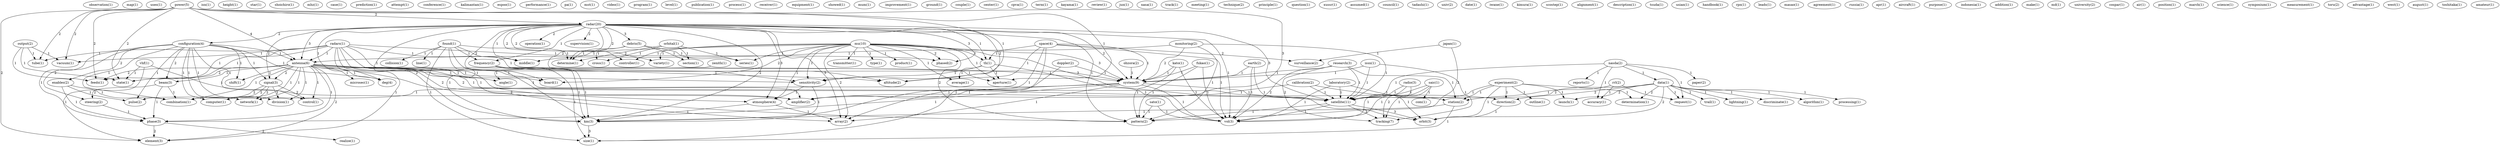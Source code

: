 digraph G {
  observation [ label="observation(1)" ];
  map [ label="map(1)" ];
  uses [ label="uses(1)" ];
  output [ label="output(2)" ];
  tube [ label="tube(1)" ];
  feeds [ label="feeds(1)" ];
  vacuum [ label="vacuum(1)" ];
  state [ label="state(1)" ];
  isn [ label="isn(1)" ];
  power [ label="power(5)" ];
  radar [ label="radar(20)" ];
  antenna [ label="antenna(6)" ];
  sensitivity [ label="sensitivity(2)" ];
  aperture [ label="aperture(1)" ];
  amplifier [ label="amplifier(2)" ];
  element [ label="element(3)" ];
  height [ label="height(1)" ];
  orbital [ label="orbital(1)" ];
  cross [ label="cross(1)" ];
  section [ label="section(1)" ];
  series [ label="series(1)" ];
  determine [ label="determine(1)" ];
  zenith [ label="zenith(1)" ];
  angle [ label="angle(1)" ];
  star [ label="star(1)" ];
  operation [ label="operation(1)" ];
  debris [ label="debris(5)" ];
  frequency [ label="frequency(2)" ];
  supervision [ label="supervision(1)" ];
  configuration [ label="configuration(4)" ];
  km [ label="km(1)" ];
  deg [ label="deg(4)" ];
  signal [ label="signal(3)" ];
  phased [ label="phased(2)" ];
  board [ label="board(1)" ];
  altitude [ label="altitude(2)" ];
  th [ label="th(1)" ];
  variety [ label="variety(1)" ];
  system [ label="system(9)" ];
  satellite [ label="satellite(11)" ];
  vol [ label="vol(3)" ];
  atmosphere [ label="atmosphere(4)" ];
  array [ label="array(2)" ];
  middle [ label="middle(1)" ];
  km [ label="km(3)" ];
  controller [ label="controller(1)" ];
  pattern [ label="pattern(2)" ];
  shoichiro [ label="shoichiro(1)" ];
  mhz [ label="mhz(1)" ];
  case [ label="case(1)" ];
  prediction [ label="prediction(1)" ];
  nasda [ label="nasda(2)" ];
  data [ label="data(1)" ];
  reports [ label="reports(1)" ];
  request [ label="request(1)" ];
  accuracy [ label="accuracy(1)" ];
  paper [ label="paper(2)" ];
  found [ label="found(1)" ];
  collision [ label="collision(1)" ];
  size [ label="size(1)" ];
  line [ label="line(1)" ];
  attempt [ label="attempt(1)" ];
  conference [ label="conference(1)" ];
  discriminate [ label="discriminate(1)" ];
  algorithm [ label="algorithm(1)" ];
  determination [ label="determination(1)" ];
  processing [ label="processing(1)" ];
  launch [ label="launch(1)" ];
  direction [ label="direction(2)" ];
  trail [ label="trail(1)" ];
  lightning [ label="lightning(1)" ];
  orbit [ label="orbit(3)" ];
  saic [ label="saic(1)" ];
  com [ label="com(1)" ];
  tracking [ label="tracking(7)" ];
  kalimantan [ label="kalimantan(1)" ];
  espoo [ label="espoo(1)" ];
  performance [ label="performance(1)" ];
  pa [ label="pa(1)" ];
  mst [ label="mst(1)" ];
  video [ label="video(1)" ];
  program [ label="program(1)" ];
  level [ label="level(1)" ];
  publication [ label="publication(1)" ];
  computer [ label="computer(1)" ];
  division [ label="division(1)" ];
  network [ label="network(1)" ];
  control [ label="control(1)" ];
  shift [ label="shift(1)" ];
  beam [ label="beam(3)" ];
  enables [ label="enables(2)" ];
  combination [ label="combination(1)" ];
  steering [ label="steering(2)" ];
  pulse [ label="pulse(2)" ];
  phase [ label="phase(3)" ];
  process [ label="process(1)" ];
  receiver [ label="receiver(1)" ];
  radars [ label="radars(1)" ];
  equipment [ label="equipment(1)" ];
  showed [ label="showed(1)" ];
  mum [ label="mum(1)" ];
  monitoring [ label="monitoring(2)" ];
  microsec [ label="microsec(1)" ];
  improvement [ label="improvement(1)" ];
  ground [ label="ground(1)" ];
  couple [ label="couple(1)" ];
  center [ label="center(1)" ];
  experiment [ label="experiment(2)" ];
  outline [ label="outline(1)" ];
  station [ label="station(2)" ];
  cpva [ label="cpva(1)" ];
  term [ label="term(1)" ];
  kayama [ label="kayama(1)" ];
  review [ label="review(1)" ];
  jun [ label="jun(1)" ];
  ohzora [ label="ohzora(2)" ];
  mu [ label="mu(10)" ];
  transmitter [ label="transmitter(1)" ];
  type [ label="type(1)" ];
  average [ label="average(1)" ];
  product [ label="product(1)" ];
  nasa [ label="nasa(1)" ];
  space [ label="space(4)" ];
  surveillance [ label="surveillance(2)" ];
  track [ label="track(1)" ];
  meeting [ label="meeting(1)" ];
  technique [ label="technique(2)" ];
  rrl [ label="rrl(2)" ];
  principle [ label="principle(1)" ];
  question [ label="question(1)" ];
  xussr [ label="xussr(1)" ];
  assumed [ label="assumed(1)" ];
  laboratory [ label="laboratory(2)" ];
  council [ label="council(1)" ];
  calibration [ label="calibration(2)" ];
  tadashi [ label="tadashi(1)" ];
  univ [ label="univ(2)" ];
  date [ label="date(1)" ];
  earth [ label="earth(2)" ];
  issn [ label="issn(1)" ];
  iwane [ label="iwane(1)" ];
  kimura [ label="kimura(1)" ];
  research [ label="research(3)" ];
  scostep [ label="scostep(1)" ];
  kato [ label="kato(1)" ];
  alignment [ label="alignment(1)" ];
  description [ label="description(1)" ];
  tsuda [ label="tsuda(1)" ];
  fukao [ label="fukao(1)" ];
  usian [ label="usian(1)" ];
  handbook [ label="handbook(1)" ];
  rpn [ label="rpn(1)" ];
  leads [ label="leads(1)" ];
  masao [ label="masao(1)" ];
  agreement [ label="agreement(1)" ];
  doppler [ label="doppler(2)" ];
  radio [ label="radio(3)" ];
  vhf [ label="vhf(1)" ];
  russia [ label="russia(1)" ];
  apr [ label="apr(1)" ];
  sato [ label="sato(1)" ];
  aircraft [ label="aircraft(1)" ];
  purpose [ label="purpose(1)" ];
  indonesia [ label="indonesia(1)" ];
  addition [ label="addition(1)" ];
  realize [ label="realize(1)" ];
  make [ label="make(1)" ];
  md [ label="md(1)" ];
  university [ label="university(2)" ];
  cospar [ label="cospar(1)" ];
  air [ label="air(1)" ];
  position [ label="position(1)" ];
  march [ label="march(1)" ];
  science [ label="science(1)" ];
  symposium [ label="symposium(1)" ];
  measurement [ label="measurement(1)" ];
  toru [ label="toru(2)" ];
  advantage [ label="advantage(1)" ];
  west [ label="west(1)" ];
  japan [ label="japan(5)" ];
  august [ label="august(1)" ];
  toshitaka [ label="toshitaka(1)" ];
  amateur [ label="amateur(1)" ];
  japan [ label="japan(1)" ];
  output -> tube [ label="1" ];
  output -> feeds [ label="1" ];
  output -> vacuum [ label="1" ];
  output -> state [ label="1" ];
  power -> radar [ label="2" ];
  power -> tube [ label="2" ];
  power -> antenna [ label="4" ];
  power -> feeds [ label="2" ];
  power -> vacuum [ label="2" ];
  power -> sensitivity [ label="1" ];
  power -> aperture [ label="1" ];
  power -> state [ label="2" ];
  power -> amplifier [ label="3" ];
  power -> element [ label="2" ];
  orbital -> cross [ label="1" ];
  orbital -> section [ label="1" ];
  orbital -> series [ label="1" ];
  orbital -> determine [ label="2" ];
  zenith -> angle [ label="1" ];
  radar -> operation [ label="2" ];
  radar -> debris [ label="3" ];
  radar -> frequency [ label="1" ];
  radar -> supervision [ label="2" ];
  radar -> configuration [ label="2" ];
  radar -> km [ label="2" ];
  radar -> antenna [ label="3" ];
  radar -> deg [ label="1" ];
  radar -> signal [ label="2" ];
  radar -> phased [ label="3" ];
  radar -> board [ label="2" ];
  radar -> altitude [ label="2" ];
  radar -> th [ label="1" ];
  radar -> variety [ label="2" ];
  radar -> system [ label="2" ];
  radar -> sensitivity [ label="2" ];
  radar -> satellite [ label="3" ];
  radar -> vol [ label="1" ];
  radar -> atmosphere [ label="3" ];
  radar -> determine [ label="2" ];
  radar -> array [ label="3" ];
  radar -> middle [ label="1" ];
  radar -> km [ label="2" ];
  radar -> controller [ label="2" ];
  radar -> pattern [ label="1" ];
  debris -> cross [ label="1" ];
  debris -> section [ label="1" ];
  debris -> series [ label="1" ];
  debris -> determine [ label="1" ];
  nasda -> data [ label="1" ];
  nasda -> satellite [ label="1" ];
  nasda -> reports [ label="1" ];
  nasda -> request [ label="1" ];
  nasda -> accuracy [ label="1" ];
  nasda -> paper [ label="1" ];
  found -> frequency [ label="1" ];
  found -> km [ label="1" ];
  found -> collision [ label="1" ];
  found -> altitude [ label="1" ];
  found -> size [ label="1" ];
  found -> line [ label="1" ];
  found -> determine [ label="1" ];
  found -> km [ label="1" ];
  frequency -> km [ label="1" ];
  frequency -> altitude [ label="1" ];
  frequency -> size [ label="1" ];
  frequency -> km [ label="1" ];
  data -> discriminate [ label="1" ];
  data -> algorithm [ label="1" ];
  data -> determination [ label="2" ];
  data -> processing [ label="1" ];
  data -> launch [ label="2" ];
  data -> direction [ label="2" ];
  data -> trail [ label="1" ];
  data -> satellite [ label="2" ];
  data -> lightning [ label="1" ];
  data -> request [ label="1" ];
  data -> orbit [ label="2" ];
  saic -> com [ label="1" ];
  saic -> satellite [ label="1" ];
  saic -> vol [ label="1" ];
  saic -> tracking [ label="1" ];
  configuration -> antenna [ label="1" ];
  configuration -> deg [ label="1" ];
  configuration -> signal [ label="1" ];
  configuration -> computer [ label="1" ];
  configuration -> division [ label="1" ];
  configuration -> network [ label="1" ];
  configuration -> control [ label="1" ];
  configuration -> shift [ label="1" ];
  configuration -> beam [ label="2" ];
  configuration -> enables [ label="2" ];
  configuration -> combination [ label="1" ];
  configuration -> steering [ label="2" ];
  configuration -> pulse [ label="1" ];
  configuration -> phase [ label="1" ];
  km -> size [ label="3" ];
  radars -> tube [ label="1" ];
  radars -> antenna [ label="1" ];
  radars -> feeds [ label="1" ];
  radars -> phased [ label="1" ];
  radars -> vacuum [ label="1" ];
  radars -> system [ label="1" ];
  radars -> state [ label="1" ];
  radars -> amplifier [ label="1" ];
  radars -> atmosphere [ label="1" ];
  radars -> array [ label="1" ];
  radars -> middle [ label="1" ];
  radars -> element [ label="1" ];
  monitoring -> antenna [ label="1" ];
  monitoring -> system [ label="2" ];
  monitoring -> satellite [ label="1" ];
  monitoring -> pattern [ label="1" ];
  antenna -> deg [ label="1" ];
  antenna -> signal [ label="2" ];
  antenna -> angle [ label="1" ];
  antenna -> feeds [ label="2" ];
  antenna -> computer [ label="1" ];
  antenna -> board [ label="1" ];
  antenna -> division [ label="1" ];
  antenna -> network [ label="1" ];
  antenna -> control [ label="1" ];
  antenna -> shift [ label="1" ];
  antenna -> microsec [ label="1" ];
  antenna -> direction [ label="1" ];
  antenna -> beam [ label="1" ];
  antenna -> combination [ label="1" ];
  antenna -> system [ label="1" ];
  antenna -> sensitivity [ label="1" ];
  antenna -> aperture [ label="1" ];
  antenna -> state [ label="2" ];
  antenna -> satellite [ label="2" ];
  antenna -> amplifier [ label="2" ];
  antenna -> phase [ label="1" ];
  antenna -> element [ label="2" ];
  antenna -> pattern [ label="2" ];
  experiment -> outline [ label="1" ];
  experiment -> determination [ label="1" ];
  experiment -> launch [ label="1" ];
  experiment -> direction [ label="1" ];
  experiment -> station [ label="1" ];
  experiment -> satellite [ label="1" ];
  experiment -> orbit [ label="1" ];
  signal -> computer [ label="2" ];
  signal -> division [ label="2" ];
  signal -> network [ label="2" ];
  signal -> control [ label="2" ];
  signal -> combination [ label="2" ];
  ohzora -> system [ label="1" ];
  mu -> phased [ label="2" ];
  mu -> board [ label="2" ];
  mu -> transmitter [ label="1" ];
  mu -> type [ label="1" ];
  mu -> th [ label="1" ];
  mu -> average [ label="1" ];
  mu -> variety [ label="1" ];
  mu -> series [ label="1" ];
  mu -> system [ label="3" ];
  mu -> sensitivity [ label="1" ];
  mu -> aperture [ label="1" ];
  mu -> satellite [ label="3" ];
  mu -> atmosphere [ label="1" ];
  mu -> product [ label="1" ];
  mu -> array [ label="2" ];
  mu -> middle [ label="1" ];
  mu -> controller [ label="1" ];
  mu -> pattern [ label="2" ];
  space -> altitude [ label="1" ];
  space -> th [ label="1" ];
  space -> system [ label="1" ];
  space -> vol [ label="1" ];
  space -> size [ label="1" ];
  space -> km [ label="1" ];
  space -> surveillance [ label="2" ];
  rrl -> station [ label="1" ];
  rrl -> request [ label="1" ];
  rrl -> accuracy [ label="1" ];
  laboratory -> station [ label="1" ];
  laboratory -> satellite [ label="1" ];
  laboratory -> vol [ label="1" ];
  calibration -> satellite [ label="1" ];
  calibration -> amplifier [ label="1" ];
  calibration -> orbit [ label="1" ];
  th -> average [ label="1" ];
  th -> sensitivity [ label="1" ];
  th -> aperture [ label="1" ];
  th -> vol [ label="1" ];
  earth -> system [ label="1" ];
  earth -> vol [ label="1" ];
  earth -> orbit [ label="1" ];
  issn -> system [ label="1" ];
  issn -> satellite [ label="1" ];
  issn -> tracking [ label="1" ];
  research -> station [ label="1" ];
  research -> system [ label="1" ];
  research -> satellite [ label="1" ];
  research -> vol [ label="2" ];
  research -> tracking [ label="2" ];
  kato -> system [ label="1" ];
  kato -> vol [ label="1" ];
  kato -> pattern [ label="1" ];
  direction -> orbit [ label="1" ];
  beam -> combination [ label="1" ];
  beam -> steering [ label="2" ];
  beam -> phase [ label="1" ];
  enables -> combination [ label="1" ];
  enables -> pulse [ label="1" ];
  enables -> phase [ label="1" ];
  fukao -> system [ label="1" ];
  fukao -> vol [ label="1" ];
  fukao -> pattern [ label="1" ];
  steering -> phase [ label="1" ];
  station -> size [ label="1" ];
  station -> km [ label="1" ];
  doppler -> system [ label="1" ];
  doppler -> array [ label="1" ];
  system -> pulse [ label="1" ];
  system -> satellite [ label="1" ];
  system -> amplifier [ label="1" ];
  system -> vol [ label="1" ];
  system -> phase [ label="1" ];
  system -> array [ label="1" ];
  radio -> satellite [ label="1" ];
  radio -> vol [ label="1" ];
  radio -> tracking [ label="2" ];
  sensitivity -> atmosphere [ label="1" ];
  sensitivity -> km [ label="1" ];
  vhf -> state [ label="1" ];
  vhf -> amplifier [ label="1" ];
  vhf -> element [ label="1" ];
  sato -> vol [ label="1" ];
  sato -> pattern [ label="1" ];
  satellite -> vol [ label="1" ];
  satellite -> orbit [ label="3" ];
  satellite -> tracking [ label="3" ];
  satellite -> pattern [ label="1" ];
  atmosphere -> array [ label="1" ];
  atmosphere -> km [ label="1" ];
  phase -> realize [ label="2" ];
  phase -> element [ label="2" ];
  japan -> surveillance [ label="1" ];
  japan -> pattern [ label="2" ];
}
